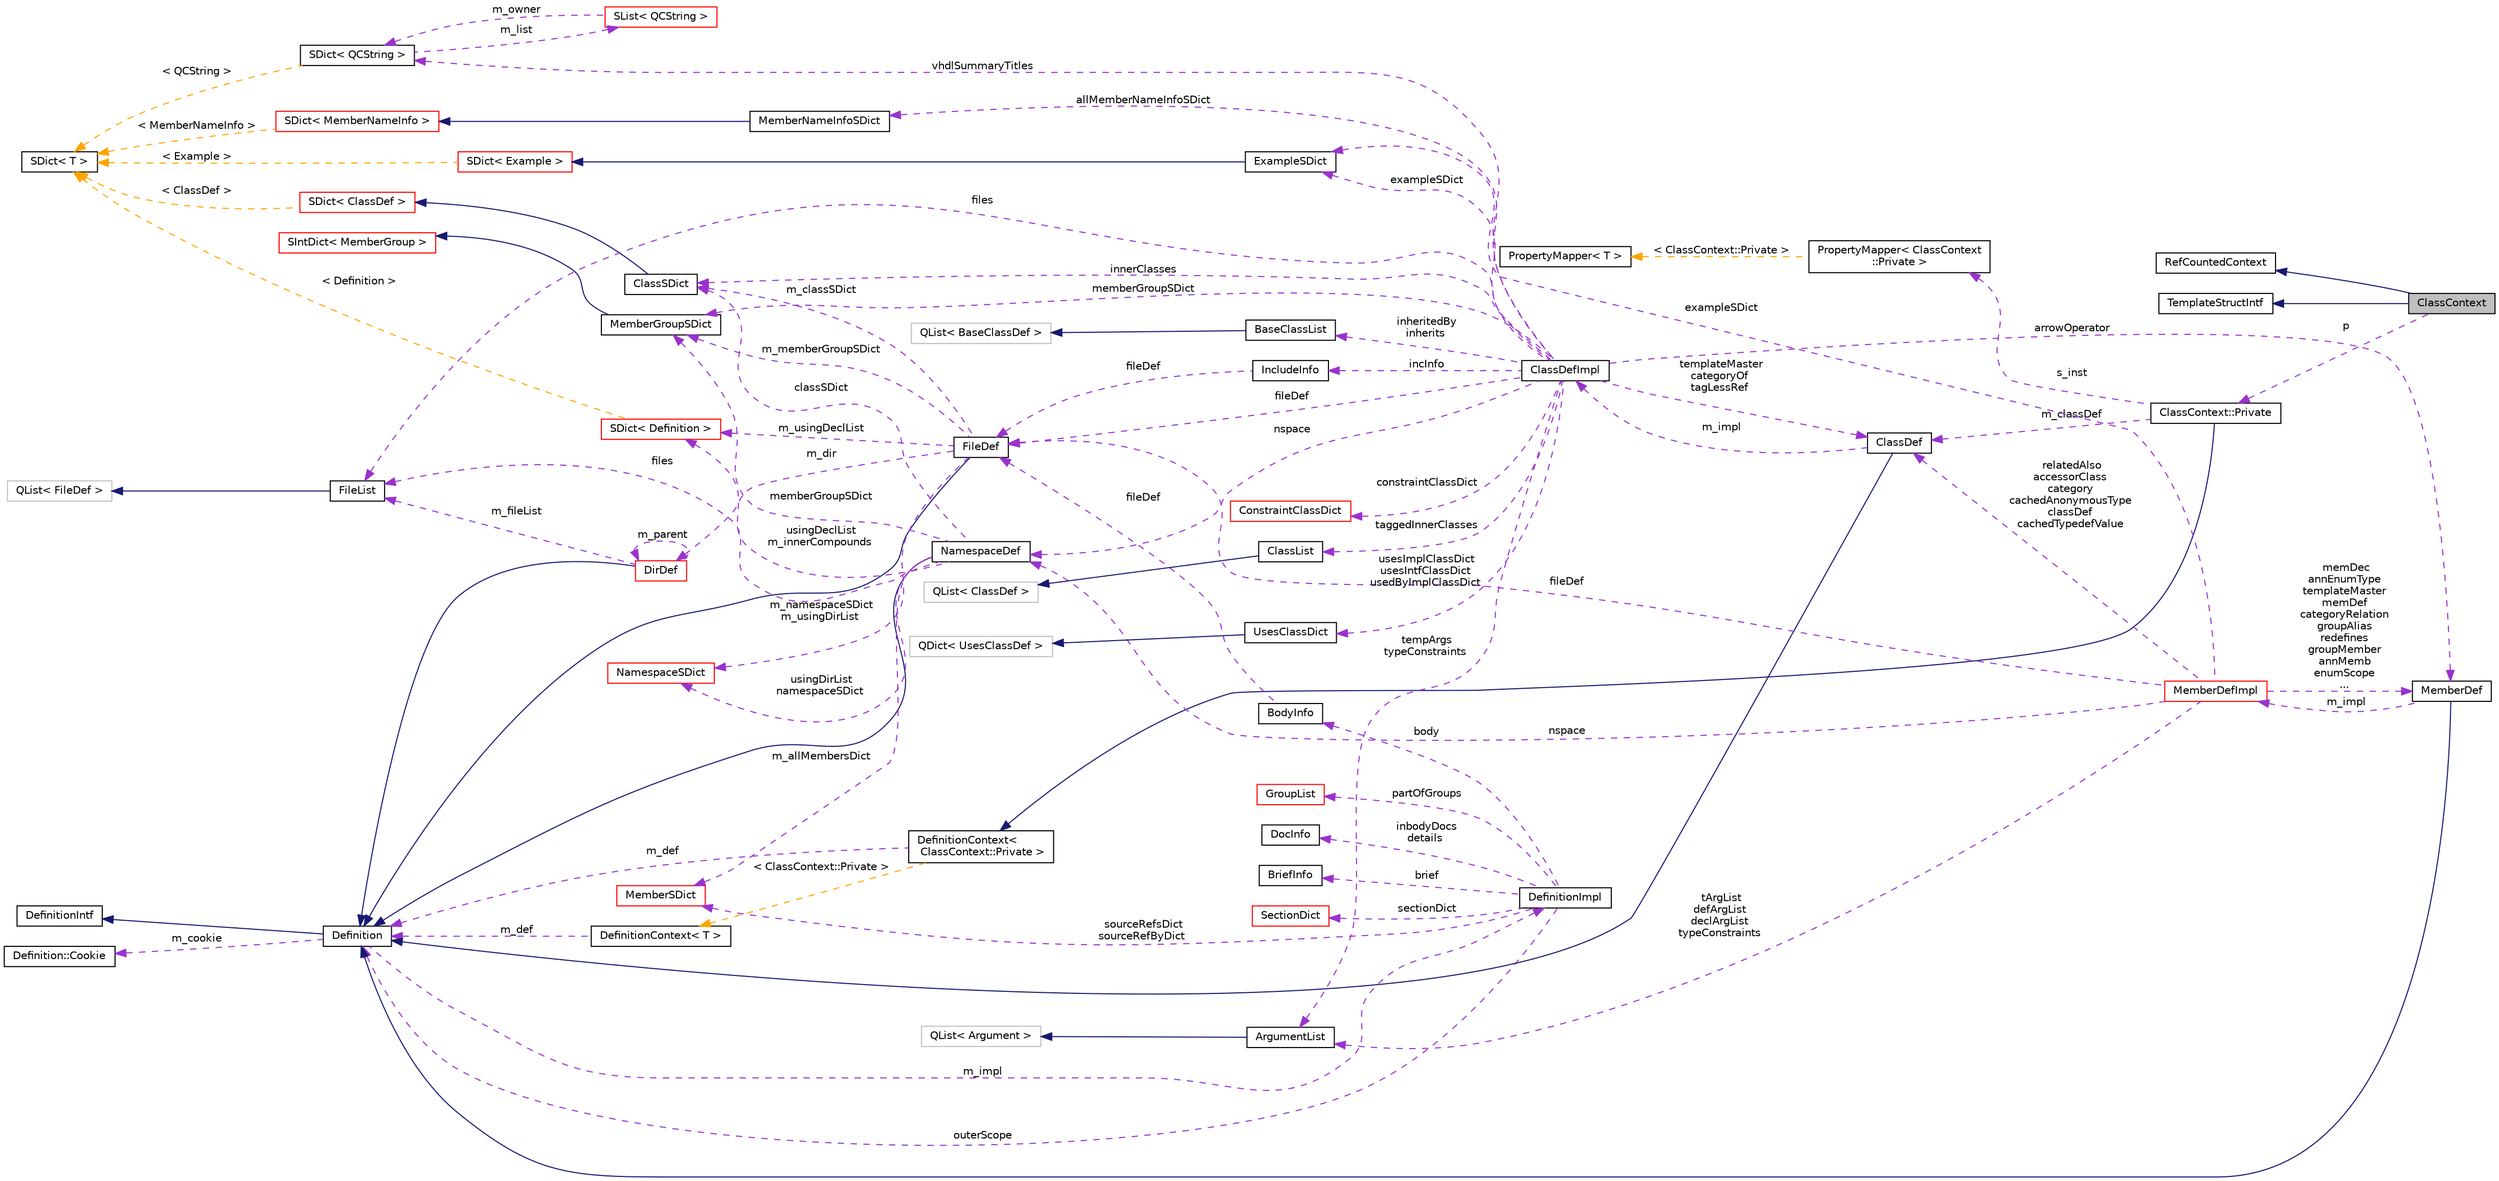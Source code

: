 digraph "ClassContext"
{
 // INTERACTIVE_SVG=YES
  edge [fontname="Helvetica",fontsize="10",labelfontname="Helvetica",labelfontsize="10"];
  node [fontname="Helvetica",fontsize="10",shape=record];
  rankdir="LR";
  Node3 [label="ClassContext",height=0.2,width=0.4,color="black", fillcolor="grey75", style="filled", fontcolor="black"];
  Node4 -> Node3 [dir="back",color="midnightblue",fontsize="10",style="solid",fontname="Helvetica"];
  Node4 [label="RefCountedContext",height=0.2,width=0.4,color="black", fillcolor="white", style="filled",URL="$d8/d96/class_ref_counted_context.html",tooltip="Helper class to support reference counting. "];
  Node5 -> Node3 [dir="back",color="midnightblue",fontsize="10",style="solid",fontname="Helvetica"];
  Node5 [label="TemplateStructIntf",height=0.2,width=0.4,color="black", fillcolor="white", style="filled",URL="$d9/de8/class_template_struct_intf.html",tooltip="Abstract interface for a context value of type struct. "];
  Node6 -> Node3 [dir="back",color="darkorchid3",fontsize="10",style="dashed",label=" p" ,fontname="Helvetica"];
  Node6 [label="ClassContext::Private",height=0.2,width=0.4,color="black", fillcolor="white", style="filled",URL="$d5/d54/class_class_context_1_1_private.html"];
  Node7 -> Node6 [dir="back",color="midnightblue",fontsize="10",style="solid",fontname="Helvetica"];
  Node7 [label="DefinitionContext\<\l ClassContext::Private \>",height=0.2,width=0.4,color="black", fillcolor="white", style="filled",URL="$d6/d49/class_definition_context.html"];
  Node8 -> Node7 [dir="back",color="darkorchid3",fontsize="10",style="dashed",label=" m_def" ,fontname="Helvetica"];
  Node8 [label="Definition",height=0.2,width=0.4,color="black", fillcolor="white", style="filled",URL="$d5/dcc/class_definition.html",tooltip="The common base class of all entity definitions found in the sources. "];
  Node9 -> Node8 [dir="back",color="midnightblue",fontsize="10",style="solid",fontname="Helvetica"];
  Node9 [label="DefinitionIntf",height=0.2,width=0.4,color="black", fillcolor="white", style="filled",URL="$d9/d4a/class_definition_intf.html",tooltip="Abstract interface for a Definition or DefinitionList. "];
  Node10 -> Node8 [dir="back",color="darkorchid3",fontsize="10",style="dashed",label=" m_cookie" ,fontname="Helvetica"];
  Node10 [label="Definition::Cookie",height=0.2,width=0.4,color="black", fillcolor="white", style="filled",URL="$d1/d2f/struct_definition_1_1_cookie.html"];
  Node11 -> Node8 [dir="back",color="darkorchid3",fontsize="10",style="dashed",label=" m_impl" ,fontname="Helvetica"];
  Node11 [label="DefinitionImpl",height=0.2,width=0.4,color="black", fillcolor="white", style="filled",URL="$d3/ddf/class_definition_impl.html",tooltip="Private data associated with a Symbol Definition object. "];
  Node12 -> Node11 [dir="back",color="darkorchid3",fontsize="10",style="dashed",label=" sectionDict" ,fontname="Helvetica"];
  Node12 [label="SectionDict",height=0.2,width=0.4,color="red", fillcolor="white", style="filled",URL="$de/d9a/class_section_dict.html",tooltip="Unsorted dictionary of SectionInfo objects. "];
  Node19 -> Node11 [dir="back",color="darkorchid3",fontsize="10",style="dashed",label=" body" ,fontname="Helvetica"];
  Node19 [label="BodyInfo",height=0.2,width=0.4,color="black", fillcolor="white", style="filled",URL="$db/dab/struct_body_info.html",tooltip="Data associated with description found in the body. "];
  Node20 -> Node19 [dir="back",color="darkorchid3",fontsize="10",style="dashed",label=" fileDef" ,fontname="Helvetica"];
  Node20 [label="FileDef",height=0.2,width=0.4,color="black", fillcolor="white", style="filled",URL="$de/db0/class_file_def.html",tooltip="A model of a file symbol. "];
  Node8 -> Node20 [dir="back",color="midnightblue",fontsize="10",style="solid",fontname="Helvetica"];
  Node21 -> Node20 [dir="back",color="darkorchid3",fontsize="10",style="dashed",label=" m_classSDict" ,fontname="Helvetica"];
  Node21 [label="ClassSDict",height=0.2,width=0.4,color="black", fillcolor="white", style="filled",URL="$d9/d3d/class_class_s_dict.html",tooltip="A sorted dictionary of ClassDef objects. "];
  Node22 -> Node21 [dir="back",color="midnightblue",fontsize="10",style="solid",fontname="Helvetica"];
  Node22 [label="SDict\< ClassDef \>",height=0.2,width=0.4,color="red", fillcolor="white", style="filled",URL="$d1/d50/class_s_dict.html"];
  Node18 -> Node22 [dir="back",color="orange",fontsize="10",style="dashed",label=" \< ClassDef \>" ,fontname="Helvetica"];
  Node18 [label="SDict\< T \>",height=0.2,width=0.4,color="black", fillcolor="white", style="filled",URL="$d1/d50/class_s_dict.html",tooltip="Ordered dictionary of elements of type T. "];
  Node25 -> Node20 [dir="back",color="darkorchid3",fontsize="10",style="dashed",label=" m_usingDeclList" ,fontname="Helvetica"];
  Node25 [label="SDict\< Definition \>",height=0.2,width=0.4,color="red", fillcolor="white", style="filled",URL="$d1/d50/class_s_dict.html"];
  Node18 -> Node25 [dir="back",color="orange",fontsize="10",style="dashed",label=" \< Definition \>" ,fontname="Helvetica"];
  Node28 -> Node20 [dir="back",color="darkorchid3",fontsize="10",style="dashed",label=" m_memberGroupSDict" ,fontname="Helvetica"];
  Node28 [label="MemberGroupSDict",height=0.2,width=0.4,color="black", fillcolor="white", style="filled",URL="$dc/d1e/class_member_group_s_dict.html",tooltip="A sorted dictionary of MemberGroup objects. "];
  Node29 -> Node28 [dir="back",color="midnightblue",fontsize="10",style="solid",fontname="Helvetica"];
  Node29 [label="SIntDict\< MemberGroup \>",height=0.2,width=0.4,color="red", fillcolor="white", style="filled",URL="$d0/d9f/class_s_int_dict.html"];
  Node34 -> Node20 [dir="back",color="darkorchid3",fontsize="10",style="dashed",label=" m_dir" ,fontname="Helvetica"];
  Node34 [label="DirDef",height=0.2,width=0.4,color="red", fillcolor="white", style="filled",URL="$d4/dd4/class_dir_def.html",tooltip="A model of a directory symbol. "];
  Node8 -> Node34 [dir="back",color="midnightblue",fontsize="10",style="solid",fontname="Helvetica"];
  Node37 -> Node34 [dir="back",color="darkorchid3",fontsize="10",style="dashed",label=" m_fileList" ,fontname="Helvetica"];
  Node37 [label="FileList",height=0.2,width=0.4,color="black", fillcolor="white", style="filled",URL="$d0/d18/class_file_list.html",tooltip="Class representing a list of FileDef objects. "];
  Node38 -> Node37 [dir="back",color="midnightblue",fontsize="10",style="solid",fontname="Helvetica"];
  Node38 [label="QList\< FileDef \>",height=0.2,width=0.4,color="grey75", fillcolor="white", style="filled"];
  Node34 -> Node34 [dir="back",color="darkorchid3",fontsize="10",style="dashed",label=" m_parent" ,fontname="Helvetica"];
  Node39 -> Node20 [dir="back",color="darkorchid3",fontsize="10",style="dashed",label=" m_namespaceSDict\nm_usingDirList" ,fontname="Helvetica"];
  Node39 [label="NamespaceSDict",height=0.2,width=0.4,color="red", fillcolor="white", style="filled",URL="$d4/d8d/class_namespace_s_dict.html",tooltip="A sorted dictionary of NamespaceDef objects. "];
  Node43 -> Node11 [dir="back",color="darkorchid3",fontsize="10",style="dashed",label=" sourceRefsDict\nsourceRefByDict" ,fontname="Helvetica"];
  Node43 [label="MemberSDict",height=0.2,width=0.4,color="red", fillcolor="white", style="filled",URL="$d6/dd6/class_member_s_dict.html",tooltip="A sorted dictionary of MemberDef objects. "];
  Node47 -> Node11 [dir="back",color="darkorchid3",fontsize="10",style="dashed",label=" partOfGroups" ,fontname="Helvetica"];
  Node47 [label="GroupList",height=0.2,width=0.4,color="red", fillcolor="white", style="filled",URL="$d3/d3b/class_group_list.html",tooltip="A list of GroupDef objects. "];
  Node49 -> Node11 [dir="back",color="darkorchid3",fontsize="10",style="dashed",label=" inbodyDocs\ndetails" ,fontname="Helvetica"];
  Node49 [label="DocInfo",height=0.2,width=0.4,color="black", fillcolor="white", style="filled",URL="$d7/dd5/struct_doc_info.html",tooltip="Data associated with a detailed description. "];
  Node50 -> Node11 [dir="back",color="darkorchid3",fontsize="10",style="dashed",label=" brief" ,fontname="Helvetica"];
  Node50 [label="BriefInfo",height=0.2,width=0.4,color="black", fillcolor="white", style="filled",URL="$d0/da7/struct_brief_info.html",tooltip="Data associated with a brief description. "];
  Node8 -> Node11 [dir="back",color="darkorchid3",fontsize="10",style="dashed",label=" outerScope" ,fontname="Helvetica"];
  Node51 -> Node7 [dir="back",color="orange",fontsize="10",style="dashed",label=" \< ClassContext::Private \>" ,fontname="Helvetica"];
  Node51 [label="DefinitionContext\< T \>",height=0.2,width=0.4,color="black", fillcolor="white", style="filled",URL="$d6/d49/class_definition_context.html"];
  Node8 -> Node51 [dir="back",color="darkorchid3",fontsize="10",style="dashed",label=" m_def" ,fontname="Helvetica"];
  Node52 -> Node6 [dir="back",color="darkorchid3",fontsize="10",style="dashed",label=" s_inst" ,fontname="Helvetica"];
  Node52 [label="PropertyMapper\< ClassContext\l::Private \>",height=0.2,width=0.4,color="black", fillcolor="white", style="filled",URL="$d1/d80/class_property_mapper.html"];
  Node53 -> Node52 [dir="back",color="orange",fontsize="10",style="dashed",label=" \< ClassContext::Private \>" ,fontname="Helvetica"];
  Node53 [label="PropertyMapper\< T \>",height=0.2,width=0.4,color="black", fillcolor="white", style="filled",URL="$d1/d80/class_property_mapper.html",tooltip="Helper class to map a property name to a handler member function. "];
  Node54 -> Node6 [dir="back",color="darkorchid3",fontsize="10",style="dashed",label=" m_classDef" ,fontname="Helvetica"];
  Node54 [label="ClassDef",height=0.2,width=0.4,color="black", fillcolor="white", style="filled",URL="$d1/dcf/class_class_def.html",tooltip="A class representing of a compound symbol. "];
  Node8 -> Node54 [dir="back",color="midnightblue",fontsize="10",style="solid",fontname="Helvetica"];
  Node55 -> Node54 [dir="back",color="darkorchid3",fontsize="10",style="dashed",label=" m_impl" ,fontname="Helvetica"];
  Node55 [label="ClassDefImpl",height=0.2,width=0.4,color="black", fillcolor="white", style="filled",URL="$d1/d25/class_class_def_impl.html",tooltip="Private data associated with a ClassDef object. "];
  Node56 -> Node55 [dir="back",color="darkorchid3",fontsize="10",style="dashed",label=" nspace" ,fontname="Helvetica"];
  Node56 [label="NamespaceDef",height=0.2,width=0.4,color="black", fillcolor="white", style="filled",URL="$d0/d07/class_namespace_def.html",tooltip="A model of a namespace symbol. "];
  Node8 -> Node56 [dir="back",color="midnightblue",fontsize="10",style="solid",fontname="Helvetica"];
  Node21 -> Node56 [dir="back",color="darkorchid3",fontsize="10",style="dashed",label=" classSDict" ,fontname="Helvetica"];
  Node43 -> Node56 [dir="back",color="darkorchid3",fontsize="10",style="dashed",label=" m_allMembersDict" ,fontname="Helvetica"];
  Node25 -> Node56 [dir="back",color="darkorchid3",fontsize="10",style="dashed",label=" usingDeclList\nm_innerCompounds" ,fontname="Helvetica"];
  Node37 -> Node56 [dir="back",color="darkorchid3",fontsize="10",style="dashed",label=" files" ,fontname="Helvetica"];
  Node28 -> Node56 [dir="back",color="darkorchid3",fontsize="10",style="dashed",label=" memberGroupSDict" ,fontname="Helvetica"];
  Node39 -> Node56 [dir="back",color="darkorchid3",fontsize="10",style="dashed",label=" usingDirList\nnamespaceSDict" ,fontname="Helvetica"];
  Node57 -> Node55 [dir="back",color="darkorchid3",fontsize="10",style="dashed",label=" vhdlSummaryTitles" ,fontname="Helvetica"];
  Node57 [label="SDict\< QCString \>",height=0.2,width=0.4,color="black", fillcolor="white", style="filled",URL="$d1/d50/class_s_dict.html"];
  Node58 -> Node57 [dir="back",color="darkorchid3",fontsize="10",style="dashed",label=" m_list" ,fontname="Helvetica"];
  Node58 [label="SList\< QCString \>",height=0.2,width=0.4,color="red", fillcolor="white", style="filled",URL="$df/dce/class_s_list.html"];
  Node57 -> Node58 [dir="back",color="darkorchid3",fontsize="10",style="dashed",label=" m_owner" ,fontname="Helvetica"];
  Node18 -> Node57 [dir="back",color="orange",fontsize="10",style="dashed",label=" \< QCString \>" ,fontname="Helvetica"];
  Node21 -> Node55 [dir="back",color="darkorchid3",fontsize="10",style="dashed",label=" innerClasses" ,fontname="Helvetica"];
  Node60 -> Node55 [dir="back",color="darkorchid3",fontsize="10",style="dashed",label=" inheritedBy\ninherits" ,fontname="Helvetica"];
  Node60 [label="BaseClassList",height=0.2,width=0.4,color="black", fillcolor="white", style="filled",URL="$d7/d46/class_base_class_list.html",tooltip="List of base classes. "];
  Node61 -> Node60 [dir="back",color="midnightblue",fontsize="10",style="solid",fontname="Helvetica"];
  Node61 [label="QList\< BaseClassDef \>",height=0.2,width=0.4,color="grey75", fillcolor="white", style="filled"];
  Node62 -> Node55 [dir="back",color="darkorchid3",fontsize="10",style="dashed",label=" taggedInnerClasses" ,fontname="Helvetica"];
  Node62 [label="ClassList",height=0.2,width=0.4,color="black", fillcolor="white", style="filled",URL="$d7/da3/class_class_list.html",tooltip="A list of ClassDef objects. "];
  Node24 -> Node62 [dir="back",color="midnightblue",fontsize="10",style="solid",fontname="Helvetica"];
  Node24 [label="QList\< ClassDef \>",height=0.2,width=0.4,color="grey75", fillcolor="white", style="filled"];
  Node63 -> Node55 [dir="back",color="darkorchid3",fontsize="10",style="dashed",label=" allMemberNameInfoSDict" ,fontname="Helvetica"];
  Node63 [label="MemberNameInfoSDict",height=0.2,width=0.4,color="black", fillcolor="white", style="filled",URL="$d6/d70/class_member_name_info_s_dict.html",tooltip="Sorted dictionary of MemberNameInfo objects. "];
  Node64 -> Node63 [dir="back",color="midnightblue",fontsize="10",style="solid",fontname="Helvetica"];
  Node64 [label="SDict\< MemberNameInfo \>",height=0.2,width=0.4,color="red", fillcolor="white", style="filled",URL="$d1/d50/class_s_dict.html"];
  Node18 -> Node64 [dir="back",color="orange",fontsize="10",style="dashed",label=" \< MemberNameInfo \>" ,fontname="Helvetica"];
  Node37 -> Node55 [dir="back",color="darkorchid3",fontsize="10",style="dashed",label=" files" ,fontname="Helvetica"];
  Node20 -> Node55 [dir="back",color="darkorchid3",fontsize="10",style="dashed",label=" fileDef" ,fontname="Helvetica"];
  Node67 -> Node55 [dir="back",color="darkorchid3",fontsize="10",style="dashed",label=" incInfo" ,fontname="Helvetica"];
  Node67 [label="IncludeInfo",height=0.2,width=0.4,color="black", fillcolor="white", style="filled",URL="$d5/dc1/struct_include_info.html",tooltip="Class representing the data associated with a #include statement. "];
  Node20 -> Node67 [dir="back",color="darkorchid3",fontsize="10",style="dashed",label=" fileDef" ,fontname="Helvetica"];
  Node28 -> Node55 [dir="back",color="darkorchid3",fontsize="10",style="dashed",label=" memberGroupSDict" ,fontname="Helvetica"];
  Node68 -> Node55 [dir="back",color="darkorchid3",fontsize="10",style="dashed",label=" exampleSDict" ,fontname="Helvetica"];
  Node68 [label="ExampleSDict",height=0.2,width=0.4,color="black", fillcolor="white", style="filled",URL="$d0/d31/class_example_s_dict.html",tooltip="A sorted dictionary of Example objects. "];
  Node69 -> Node68 [dir="back",color="midnightblue",fontsize="10",style="solid",fontname="Helvetica"];
  Node69 [label="SDict\< Example \>",height=0.2,width=0.4,color="red", fillcolor="white", style="filled",URL="$d1/d50/class_s_dict.html"];
  Node18 -> Node69 [dir="back",color="orange",fontsize="10",style="dashed",label=" \< Example \>" ,fontname="Helvetica"];
  Node72 -> Node55 [dir="back",color="darkorchid3",fontsize="10",style="dashed",label=" tempArgs\ntypeConstraints" ,fontname="Helvetica"];
  Node72 [label="ArgumentList",height=0.2,width=0.4,color="black", fillcolor="white", style="filled",URL="$d7/df8/class_argument_list.html",tooltip="This class represents an function or template argument list. "];
  Node73 -> Node72 [dir="back",color="midnightblue",fontsize="10",style="solid",fontname="Helvetica"];
  Node73 [label="QList\< Argument \>",height=0.2,width=0.4,color="grey75", fillcolor="white", style="filled"];
  Node74 -> Node55 [dir="back",color="darkorchid3",fontsize="10",style="dashed",label=" arrowOperator" ,fontname="Helvetica"];
  Node74 [label="MemberDef",height=0.2,width=0.4,color="black", fillcolor="white", style="filled",URL="$da/d09/class_member_def.html",tooltip="A model of a class/file/namespace member symbol. "];
  Node8 -> Node74 [dir="back",color="midnightblue",fontsize="10",style="solid",fontname="Helvetica"];
  Node75 -> Node74 [dir="back",color="darkorchid3",fontsize="10",style="dashed",label=" m_impl" ,fontname="Helvetica"];
  Node75 [label="MemberDefImpl",height=0.2,width=0.4,color="red", fillcolor="white", style="filled",URL="$d7/d7e/class_member_def_impl.html"];
  Node56 -> Node75 [dir="back",color="darkorchid3",fontsize="10",style="dashed",label=" nspace" ,fontname="Helvetica"];
  Node20 -> Node75 [dir="back",color="darkorchid3",fontsize="10",style="dashed",label=" fileDef" ,fontname="Helvetica"];
  Node68 -> Node75 [dir="back",color="darkorchid3",fontsize="10",style="dashed",label=" exampleSDict" ,fontname="Helvetica"];
  Node72 -> Node75 [dir="back",color="darkorchid3",fontsize="10",style="dashed",label=" tArgList\ndefArgList\ndeclArgList\ntypeConstraints" ,fontname="Helvetica"];
  Node74 -> Node75 [dir="back",color="darkorchid3",fontsize="10",style="dashed",label=" memDec\nannEnumType\ntemplateMaster\nmemDef\ncategoryRelation\ngroupAlias\nredefines\ngroupMember\nannMemb\nenumScope\n..." ,fontname="Helvetica"];
  Node54 -> Node75 [dir="back",color="darkorchid3",fontsize="10",style="dashed",label=" relatedAlso\naccessorClass\ncategory\ncachedAnonymousType\nclassDef\ncachedTypedefValue" ,fontname="Helvetica"];
  Node87 -> Node55 [dir="back",color="darkorchid3",fontsize="10",style="dashed",label=" usesImplClassDict\nusesIntfClassDict\nusedByImplClassDict" ,fontname="Helvetica"];
  Node87 [label="UsesClassDict",height=0.2,width=0.4,color="black", fillcolor="white", style="filled",URL="$d2/d84/class_uses_class_dict.html",tooltip="Dictionary of usage relations. "];
  Node88 -> Node87 [dir="back",color="midnightblue",fontsize="10",style="solid",fontname="Helvetica"];
  Node88 [label="QDict\< UsesClassDef \>",height=0.2,width=0.4,color="grey75", fillcolor="white", style="filled"];
  Node54 -> Node55 [dir="back",color="darkorchid3",fontsize="10",style="dashed",label=" templateMaster\ncategoryOf\ntagLessRef" ,fontname="Helvetica"];
  Node89 -> Node55 [dir="back",color="darkorchid3",fontsize="10",style="dashed",label=" constraintClassDict" ,fontname="Helvetica"];
  Node89 [label="ConstraintClassDict",height=0.2,width=0.4,color="red", fillcolor="white", style="filled",URL="$df/d6f/class_constraint_class_dict.html",tooltip="Dictionary of constraint relations. "];
}
